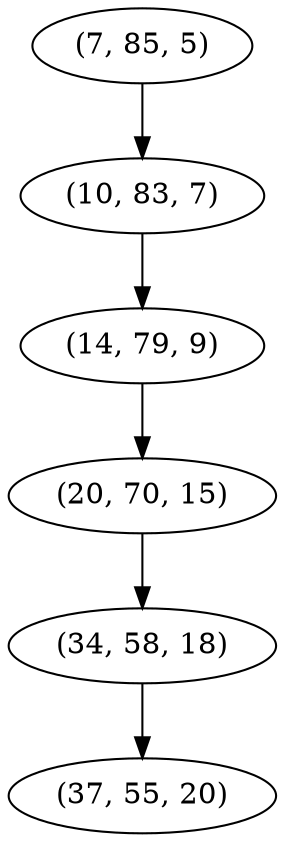 digraph tree {
    "(7, 85, 5)";
    "(10, 83, 7)";
    "(14, 79, 9)";
    "(20, 70, 15)";
    "(34, 58, 18)";
    "(37, 55, 20)";
    "(7, 85, 5)" -> "(10, 83, 7)";
    "(10, 83, 7)" -> "(14, 79, 9)";
    "(14, 79, 9)" -> "(20, 70, 15)";
    "(20, 70, 15)" -> "(34, 58, 18)";
    "(34, 58, 18)" -> "(37, 55, 20)";
}
